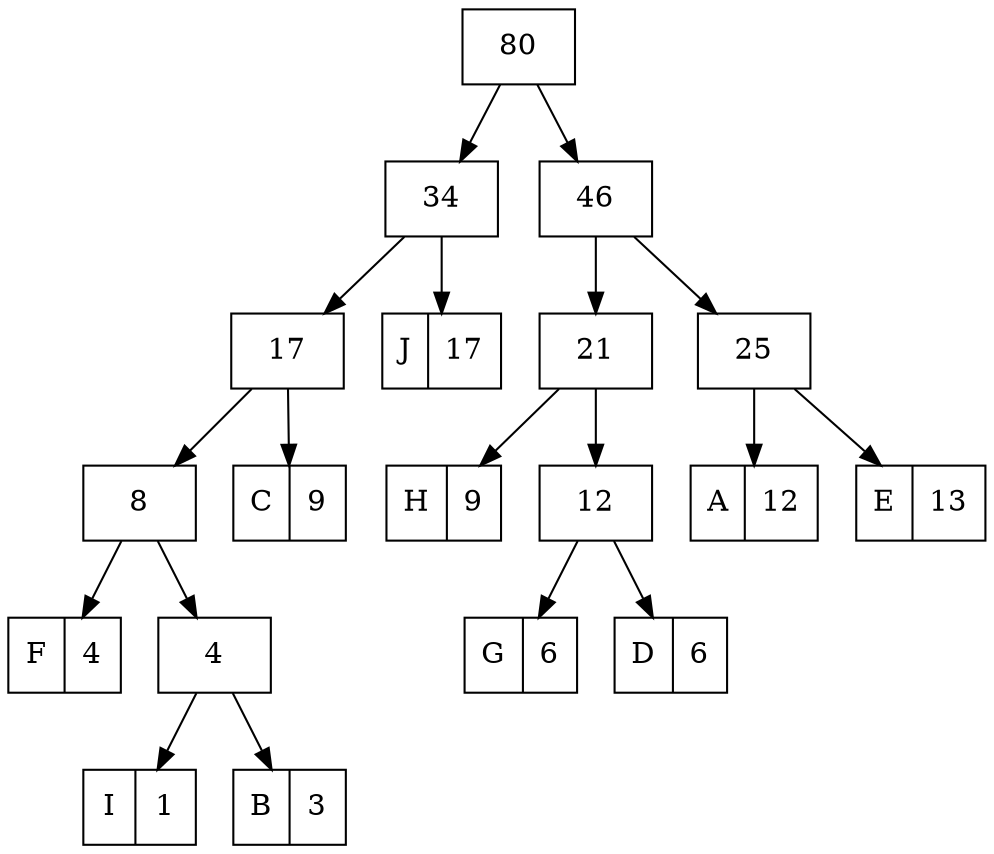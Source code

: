 digraph "Graph" {
	node [shape=record]
	0 [label=80]
	1 [label=34]
	2 [label=17]
	3 [label=8]
	F [label="F|4"]
	4 [label=4]
	I [label="I|1"]
	B [label="B|3"]
	4 -> I
	4 -> B
	3 -> F
	3 -> 4
	C [label="C|9"]
	2 -> 3
	2 -> C
	J [label="J|17"]
	1 -> 2
	1 -> J
	5 [label=46]
	6 [label=21]
	H [label="H|9"]
	7 [label=12]
	G [label="G|6"]
	D [label="D|6"]
	7 -> G
	7 -> D
	6 -> H
	6 -> 7
	8 [label=25]
	A [label="A|12"]
	E [label="E|13"]
	8 -> A
	8 -> E
	5 -> 6
	5 -> 8
	0 -> 1
	0 -> 5
}
